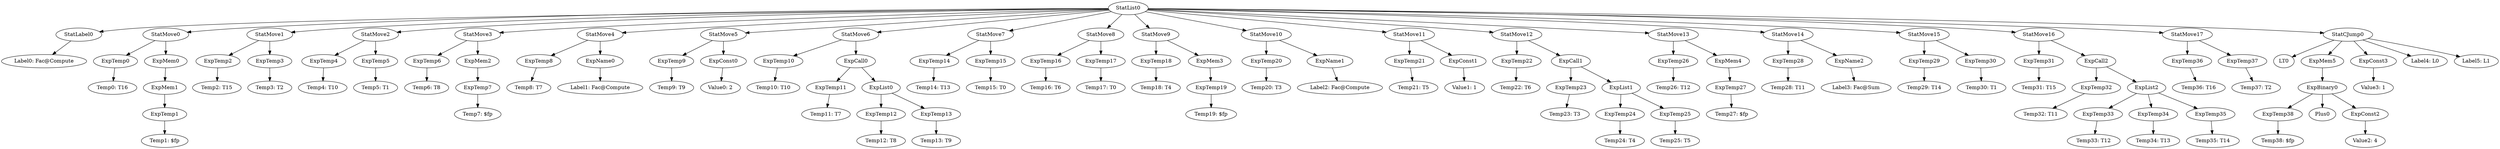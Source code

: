 digraph {
	ordering = out;
	ExpTemp38 -> "Temp38: $fp";
	StatMove17 -> ExpTemp36;
	StatMove17 -> ExpTemp37;
	ExpTemp36 -> "Temp36: T16";
	ExpTemp35 -> "Temp35: T14";
	ExpList2 -> ExpTemp33;
	ExpList2 -> ExpTemp34;
	ExpList2 -> ExpTemp35;
	StatMove16 -> ExpTemp31;
	StatMove16 -> ExpCall2;
	ExpConst3 -> "Value3: 1";
	ExpTemp30 -> "Temp30: T1";
	ExpTemp29 -> "Temp29: T14";
	ExpName2 -> "Label3: Fac@Sum";
	ExpMem4 -> ExpTemp27;
	ExpTemp27 -> "Temp27: $fp";
	StatMove13 -> ExpTemp26;
	StatMove13 -> ExpMem4;
	ExpTemp26 -> "Temp26: T12";
	ExpTemp25 -> "Temp25: T5";
	ExpList1 -> ExpTemp24;
	ExpList1 -> ExpTemp25;
	ExpTemp24 -> "Temp24: T4";
	ExpCall1 -> ExpTemp23;
	ExpCall1 -> ExpList1;
	ExpBinary0 -> ExpTemp38;
	ExpBinary0 -> Plus0;
	ExpBinary0 -> ExpConst2;
	ExpTemp23 -> "Temp23: T3";
	ExpConst2 -> "Value2: 4";
	StatMove12 -> ExpTemp22;
	StatMove12 -> ExpCall1;
	ExpTemp9 -> "Temp9: T9";
	StatMove5 -> ExpTemp9;
	StatMove5 -> ExpConst0;
	ExpConst1 -> "Value1: 1";
	StatMove4 -> ExpTemp8;
	StatMove4 -> ExpName0;
	ExpMem0 -> ExpMem1;
	StatMove7 -> ExpTemp14;
	StatMove7 -> ExpTemp15;
	ExpName0 -> "Label1: Fac@Compute";
	ExpTemp4 -> "Temp4: T10";
	ExpTemp22 -> "Temp22: T6";
	StatMove3 -> ExpTemp6;
	StatMove3 -> ExpMem2;
	StatMove15 -> ExpTemp29;
	StatMove15 -> ExpTemp30;
	ExpTemp11 -> "Temp11: T7";
	ExpTemp5 -> "Temp5: T1";
	ExpTemp1 -> "Temp1: $fp";
	ExpTemp28 -> "Temp28: T11";
	ExpTemp14 -> "Temp14: T13";
	StatMove14 -> ExpTemp28;
	StatMove14 -> ExpName2;
	ExpCall0 -> ExpTemp11;
	ExpCall0 -> ExpList0;
	ExpTemp21 -> "Temp21: T5";
	ExpTemp17 -> "Temp17: T0";
	ExpTemp7 -> "Temp7: $fp";
	ExpTemp0 -> "Temp0: T16";
	ExpTemp20 -> "Temp20: T3";
	StatList0 -> StatLabel0;
	StatList0 -> StatMove0;
	StatList0 -> StatMove1;
	StatList0 -> StatMove2;
	StatList0 -> StatMove3;
	StatList0 -> StatMove4;
	StatList0 -> StatMove5;
	StatList0 -> StatMove6;
	StatList0 -> StatMove7;
	StatList0 -> StatMove8;
	StatList0 -> StatMove9;
	StatList0 -> StatMove10;
	StatList0 -> StatMove11;
	StatList0 -> StatMove12;
	StatList0 -> StatMove13;
	StatList0 -> StatMove14;
	StatList0 -> StatMove15;
	StatList0 -> StatMove16;
	StatList0 -> StatMove17;
	StatList0 -> StatCJump0;
	ExpMem5 -> ExpBinary0;
	StatLabel0 -> "Label0: Fac@Compute";
	ExpTemp2 -> "Temp2: T15";
	ExpTemp10 -> "Temp10: T10";
	ExpTemp3 -> "Temp3: T2";
	ExpTemp34 -> "Temp34: T13";
	ExpMem1 -> ExpTemp1;
	StatMove9 -> ExpTemp18;
	StatMove9 -> ExpMem3;
	StatMove1 -> ExpTemp2;
	StatMove1 -> ExpTemp3;
	ExpTemp33 -> "Temp33: T12";
	ExpConst0 -> "Value0: 2";
	ExpTemp31 -> "Temp31: T15";
	ExpTemp8 -> "Temp8: T7";
	ExpTemp18 -> "Temp18: T4";
	ExpTemp6 -> "Temp6: T8";
	StatMove6 -> ExpTemp10;
	StatMove6 -> ExpCall0;
	ExpMem2 -> ExpTemp7;
	ExpTemp12 -> "Temp12: T8";
	StatCJump0 -> LT0;
	StatCJump0 -> ExpMem5;
	StatCJump0 -> ExpConst3;
	StatCJump0 -> "Label4: L0";
	StatCJump0 -> "Label5: L1";
	ExpList0 -> ExpTemp12;
	ExpList0 -> ExpTemp13;
	ExpTemp13 -> "Temp13: T9";
	ExpTemp16 -> "Temp16: T6";
	ExpCall2 -> ExpTemp32;
	ExpCall2 -> ExpList2;
	StatMove10 -> ExpTemp20;
	StatMove10 -> ExpName1;
	ExpTemp32 -> "Temp32: T11";
	StatMove0 -> ExpTemp0;
	StatMove0 -> ExpMem0;
	StatMove8 -> ExpTemp16;
	StatMove8 -> ExpTemp17;
	StatMove2 -> ExpTemp4;
	StatMove2 -> ExpTemp5;
	ExpTemp19 -> "Temp19: $fp";
	ExpTemp37 -> "Temp37: T2";
	ExpMem3 -> ExpTemp19;
	ExpTemp15 -> "Temp15: T0";
	ExpName1 -> "Label2: Fac@Compute";
	StatMove11 -> ExpTemp21;
	StatMove11 -> ExpConst1;
}

